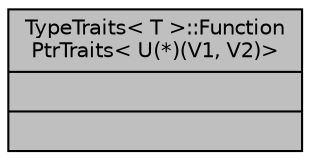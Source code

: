 digraph "TypeTraits&lt; T &gt;::FunctionPtrTraits&lt; U(*)(V1, V2)&gt;"
{
  edge [fontname="Helvetica",fontsize="10",labelfontname="Helvetica",labelfontsize="10"];
  node [fontname="Helvetica",fontsize="10",shape=record];
  Node1 [label="{TypeTraits\< T \>::Function\lPtrTraits\< U(*)(V1, V2)\>\n||}",height=0.2,width=0.4,color="black", fillcolor="grey75", style="filled", fontcolor="black"];
}
